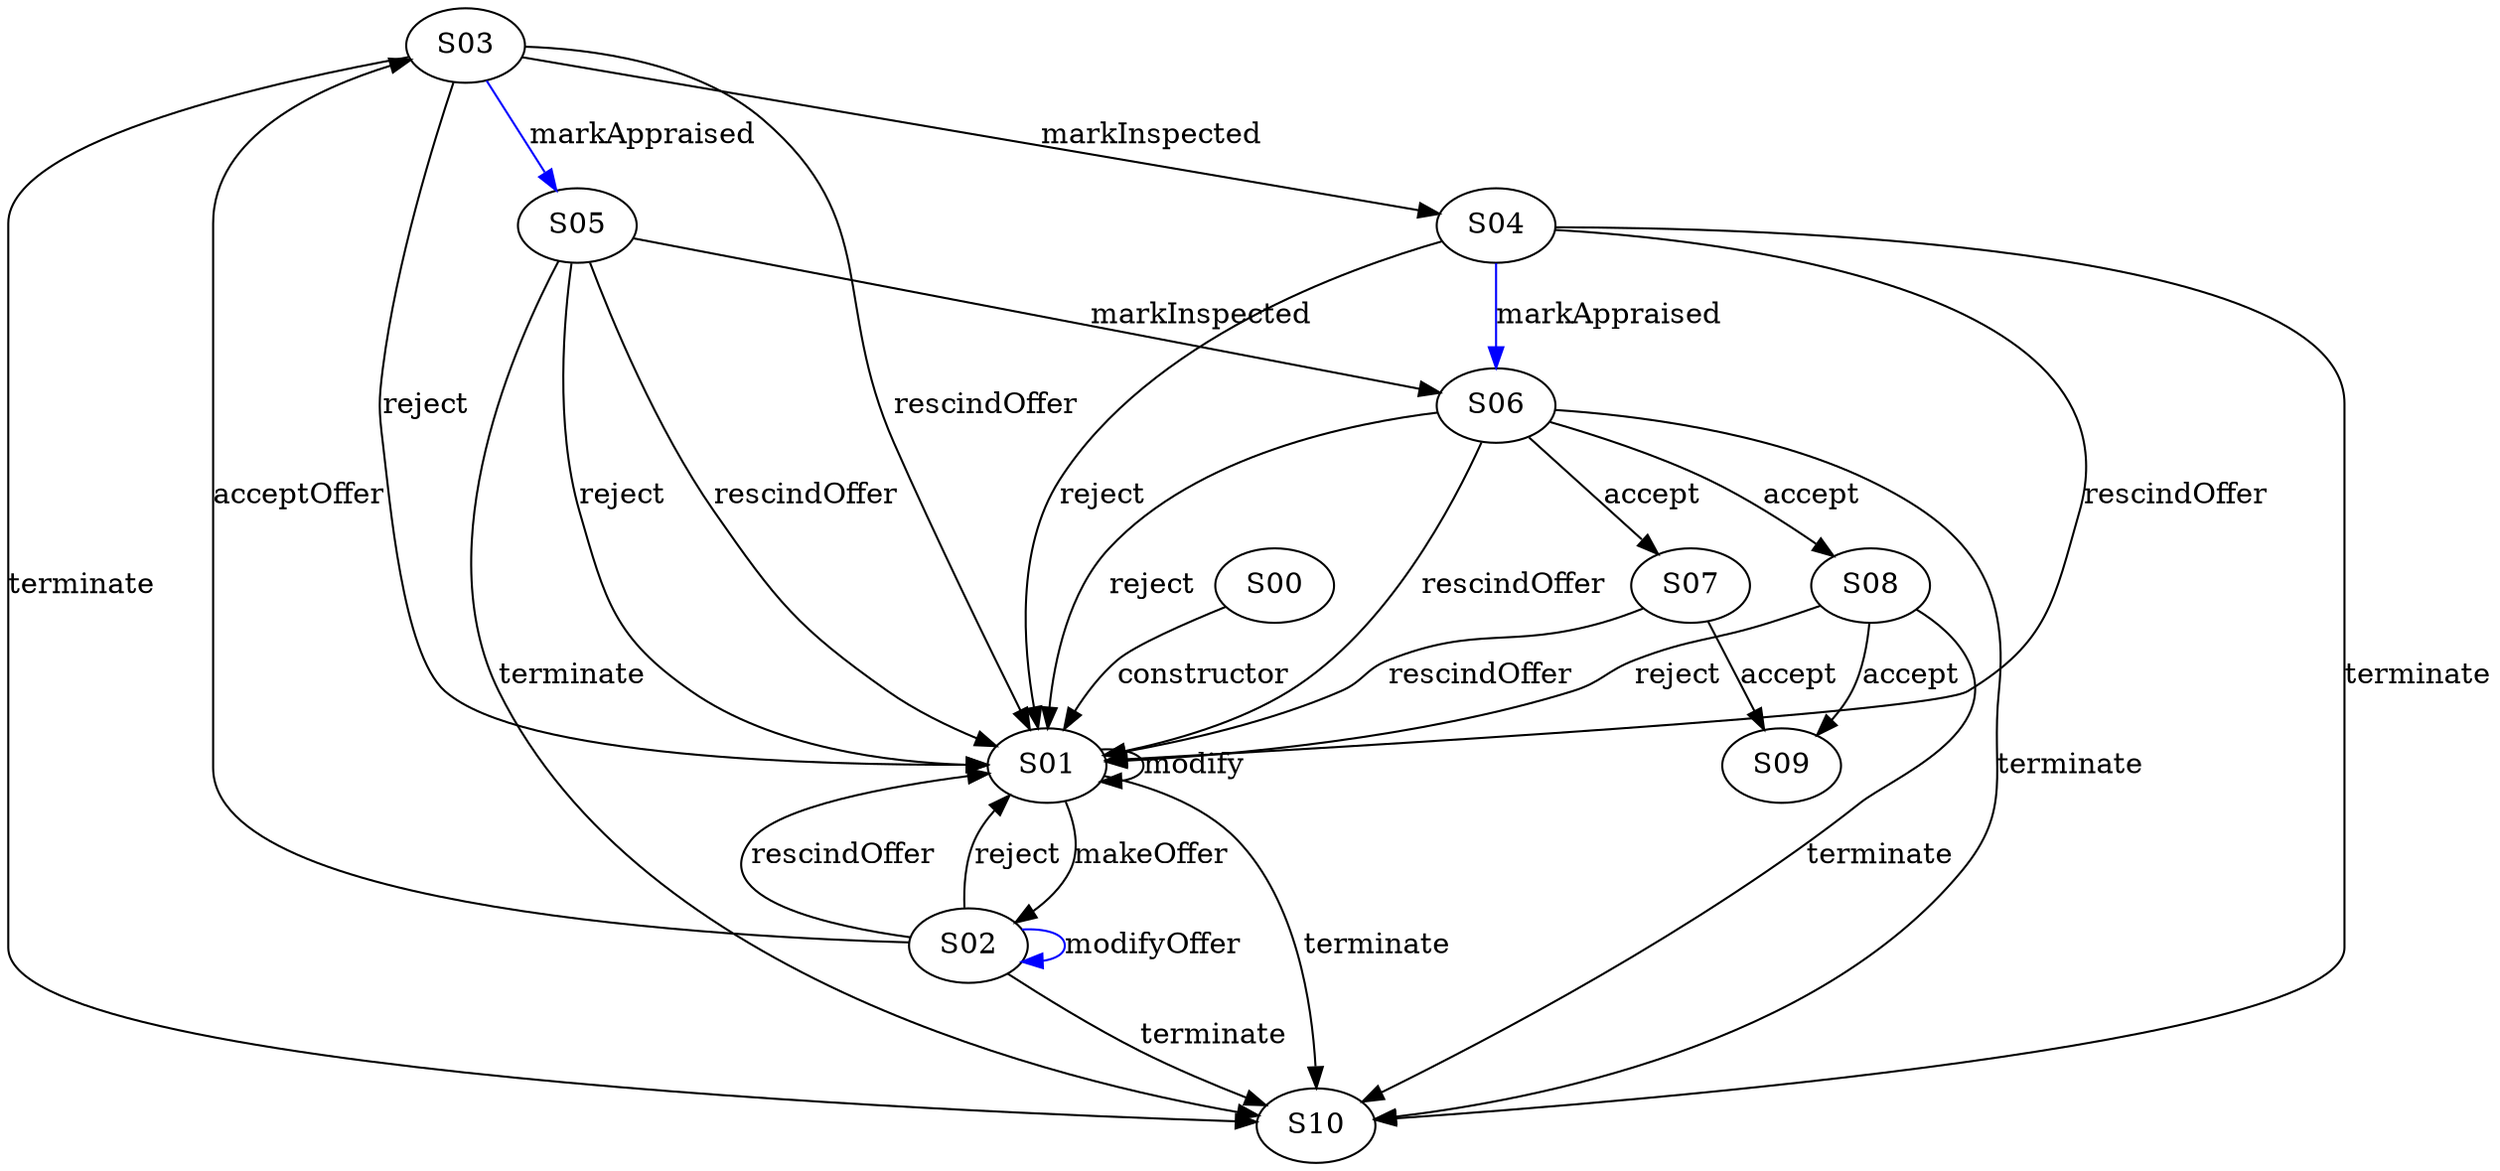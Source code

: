digraph {

S03->S01 [label="rescindOffer", style="", color="black"]
S05->S10 [label="terminate", style="", color="black"]
S04->S06 [label="markAppraised", style="", color="blue"]
S04->S01 [label="reject", style="", color="black"]
S07->S01 [label="rescindOffer", style="", color="black"]
S04->S01 [label="rescindOffer", style="", color="black"]
S06->S01 [label="reject", style="", color="black"]
S03->S01 [label="reject", style="", color="black"]
S05->S01 [label="reject", style="", color="black"]
S02->S02 [label="modifyOffer", style="", color="blue"]
S02->S10 [label="terminate", style="", color="black"]
S07->S09 [label="accept", style="", color="black"]
S03->S05 [label="markAppraised", style="", color="blue"]
S01->S10 [label="terminate", style="", color="black"]
S03->S10 [label="terminate", style="", color="black"]
S08->S10 [label="terminate", style="", color="black"]
S01->S01 [label="modify", style="", color="black"]
S05->S06 [label="markInspected", style="", color="black"]
S02->S03 [label="acceptOffer", style="", color="black"]
S03->S04 [label="markInspected", style="", color="black"]
S02->S01 [label="rescindOffer", style="", color="black"]
S01->S02 [label="makeOffer", style="", color="black"]
S02->S01 [label="reject", style="", color="black"]
S06->S10 [label="terminate", style="", color="black"]
S06->S07 [label="accept", style="", color="black"]
S06->S08 [label="accept", style="", color="black"]
S08->S01 [label="reject", style="", color="black"]
S06->S01 [label="rescindOffer", style="", color="black"]
S05->S01 [label="rescindOffer", style="", color="black"]
S00->S01 [label="constructor", style="", color="black"]
S04->S10 [label="terminate", style="", color="black"]
S08->S09 [label="accept", style="", color="black"]
}